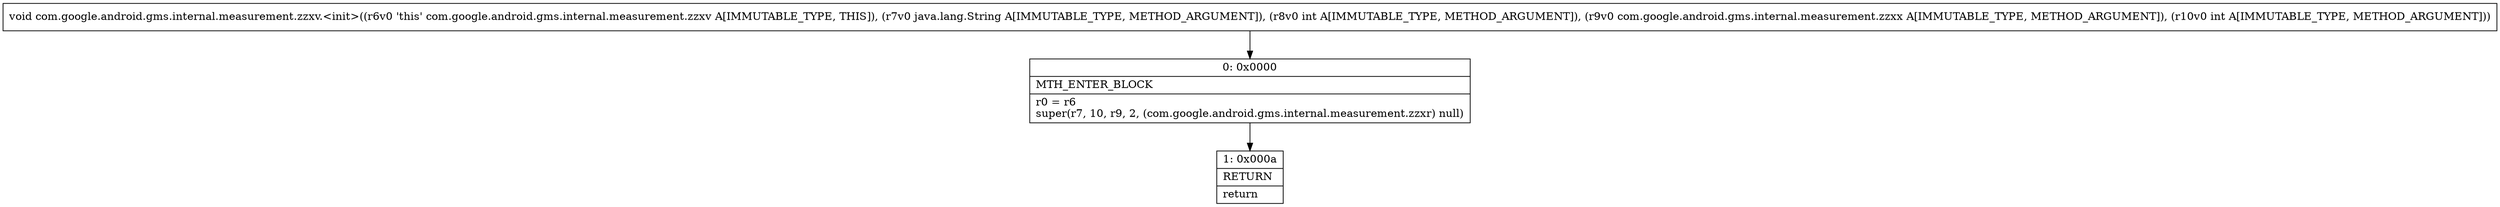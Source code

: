 digraph "CFG forcom.google.android.gms.internal.measurement.zzxv.\<init\>(Ljava\/lang\/String;ILcom\/google\/android\/gms\/internal\/measurement\/zzxx;I)V" {
Node_0 [shape=record,label="{0\:\ 0x0000|MTH_ENTER_BLOCK\l|r0 = r6\lsuper(r7, 10, r9, 2, (com.google.android.gms.internal.measurement.zzxr) null)\l}"];
Node_1 [shape=record,label="{1\:\ 0x000a|RETURN\l|return\l}"];
MethodNode[shape=record,label="{void com.google.android.gms.internal.measurement.zzxv.\<init\>((r6v0 'this' com.google.android.gms.internal.measurement.zzxv A[IMMUTABLE_TYPE, THIS]), (r7v0 java.lang.String A[IMMUTABLE_TYPE, METHOD_ARGUMENT]), (r8v0 int A[IMMUTABLE_TYPE, METHOD_ARGUMENT]), (r9v0 com.google.android.gms.internal.measurement.zzxx A[IMMUTABLE_TYPE, METHOD_ARGUMENT]), (r10v0 int A[IMMUTABLE_TYPE, METHOD_ARGUMENT])) }"];
MethodNode -> Node_0;
Node_0 -> Node_1;
}

